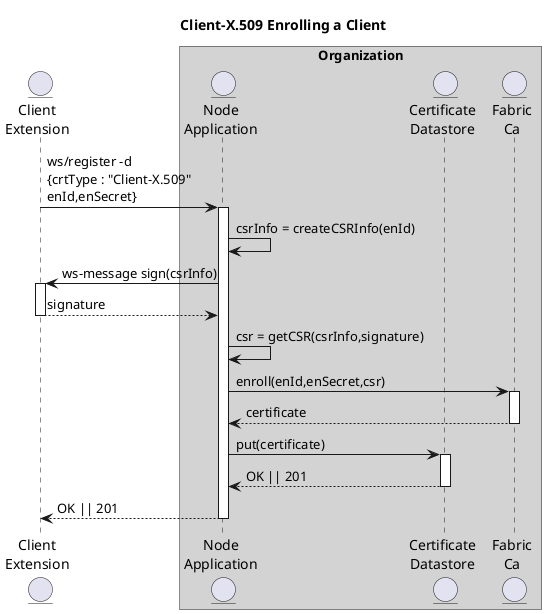 @startuml
title "Client-X.509 Enrolling a Client"

skinparam BoxPadding 25

entity "Client\nExtension" as client

box "Organization" #LightGray
    entity "Node\nApplication" as app
    entity "Certificate\nDatastore" as crtStore
    entity "Fabric\nCa" as ca
end box

client -> app: ws/register -d\n{crtType : "Client-X.509"\nenId,enSecret}
activate app
app->app: csrInfo = createCSRInfo(enId)
app->client: ws-message sign(csrInfo)
activate client
return signature
app->app: csr = getCSR(csrInfo,signature)
app->ca: enroll(enId,enSecret,csr)
activate ca
return certificate
app->crtStore: put(certificate)
activate crtStore
return OK || 201
return OK || 201
@enduml